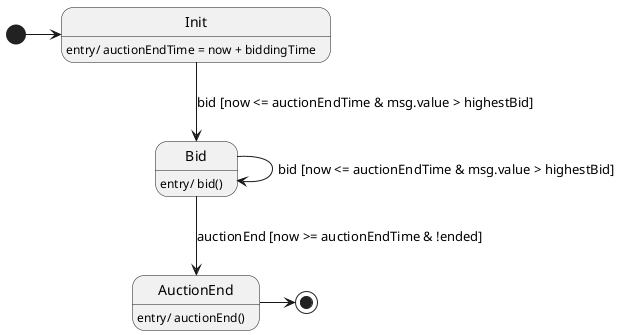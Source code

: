 @startuml SimpleOpenAuction
skinparam Monochrome true
skinparam Shadowing false
hide empty description

[*] -> Init
Init: entry/ auctionEndTime = now + biddingTime
Init --> Bid: bid [now <= auctionEndTime & msg.value > highestBid]
Bid -> Bid: bid [now <= auctionEndTime & msg.value > highestBid]
Bid: entry/ bid()
Bid --> AuctionEnd: auctionEnd [now >= auctionEndTime & !ended]
AuctionEnd: entry/ auctionEnd()
AuctionEnd -> [*]

@enduml